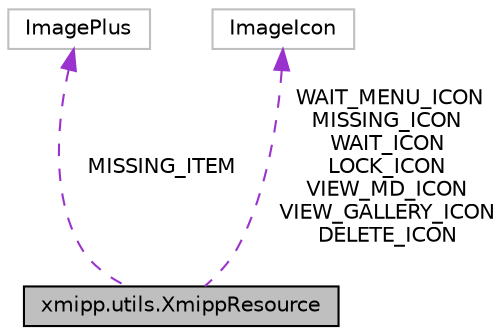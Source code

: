 digraph "xmipp.utils.XmippResource"
{
  edge [fontname="Helvetica",fontsize="10",labelfontname="Helvetica",labelfontsize="10"];
  node [fontname="Helvetica",fontsize="10",shape=record];
  Node1 [label="xmipp.utils.XmippResource",height=0.2,width=0.4,color="black", fillcolor="grey75", style="filled", fontcolor="black"];
  Node2 -> Node1 [dir="back",color="darkorchid3",fontsize="10",style="dashed",label=" MISSING_ITEM" ,fontname="Helvetica"];
  Node2 [label="ImagePlus",height=0.2,width=0.4,color="grey75", fillcolor="white", style="filled"];
  Node3 -> Node1 [dir="back",color="darkorchid3",fontsize="10",style="dashed",label=" WAIT_MENU_ICON\nMISSING_ICON\nWAIT_ICON\nLOCK_ICON\nVIEW_MD_ICON\nVIEW_GALLERY_ICON\nDELETE_ICON" ,fontname="Helvetica"];
  Node3 [label="ImageIcon",height=0.2,width=0.4,color="grey75", fillcolor="white", style="filled"];
}
